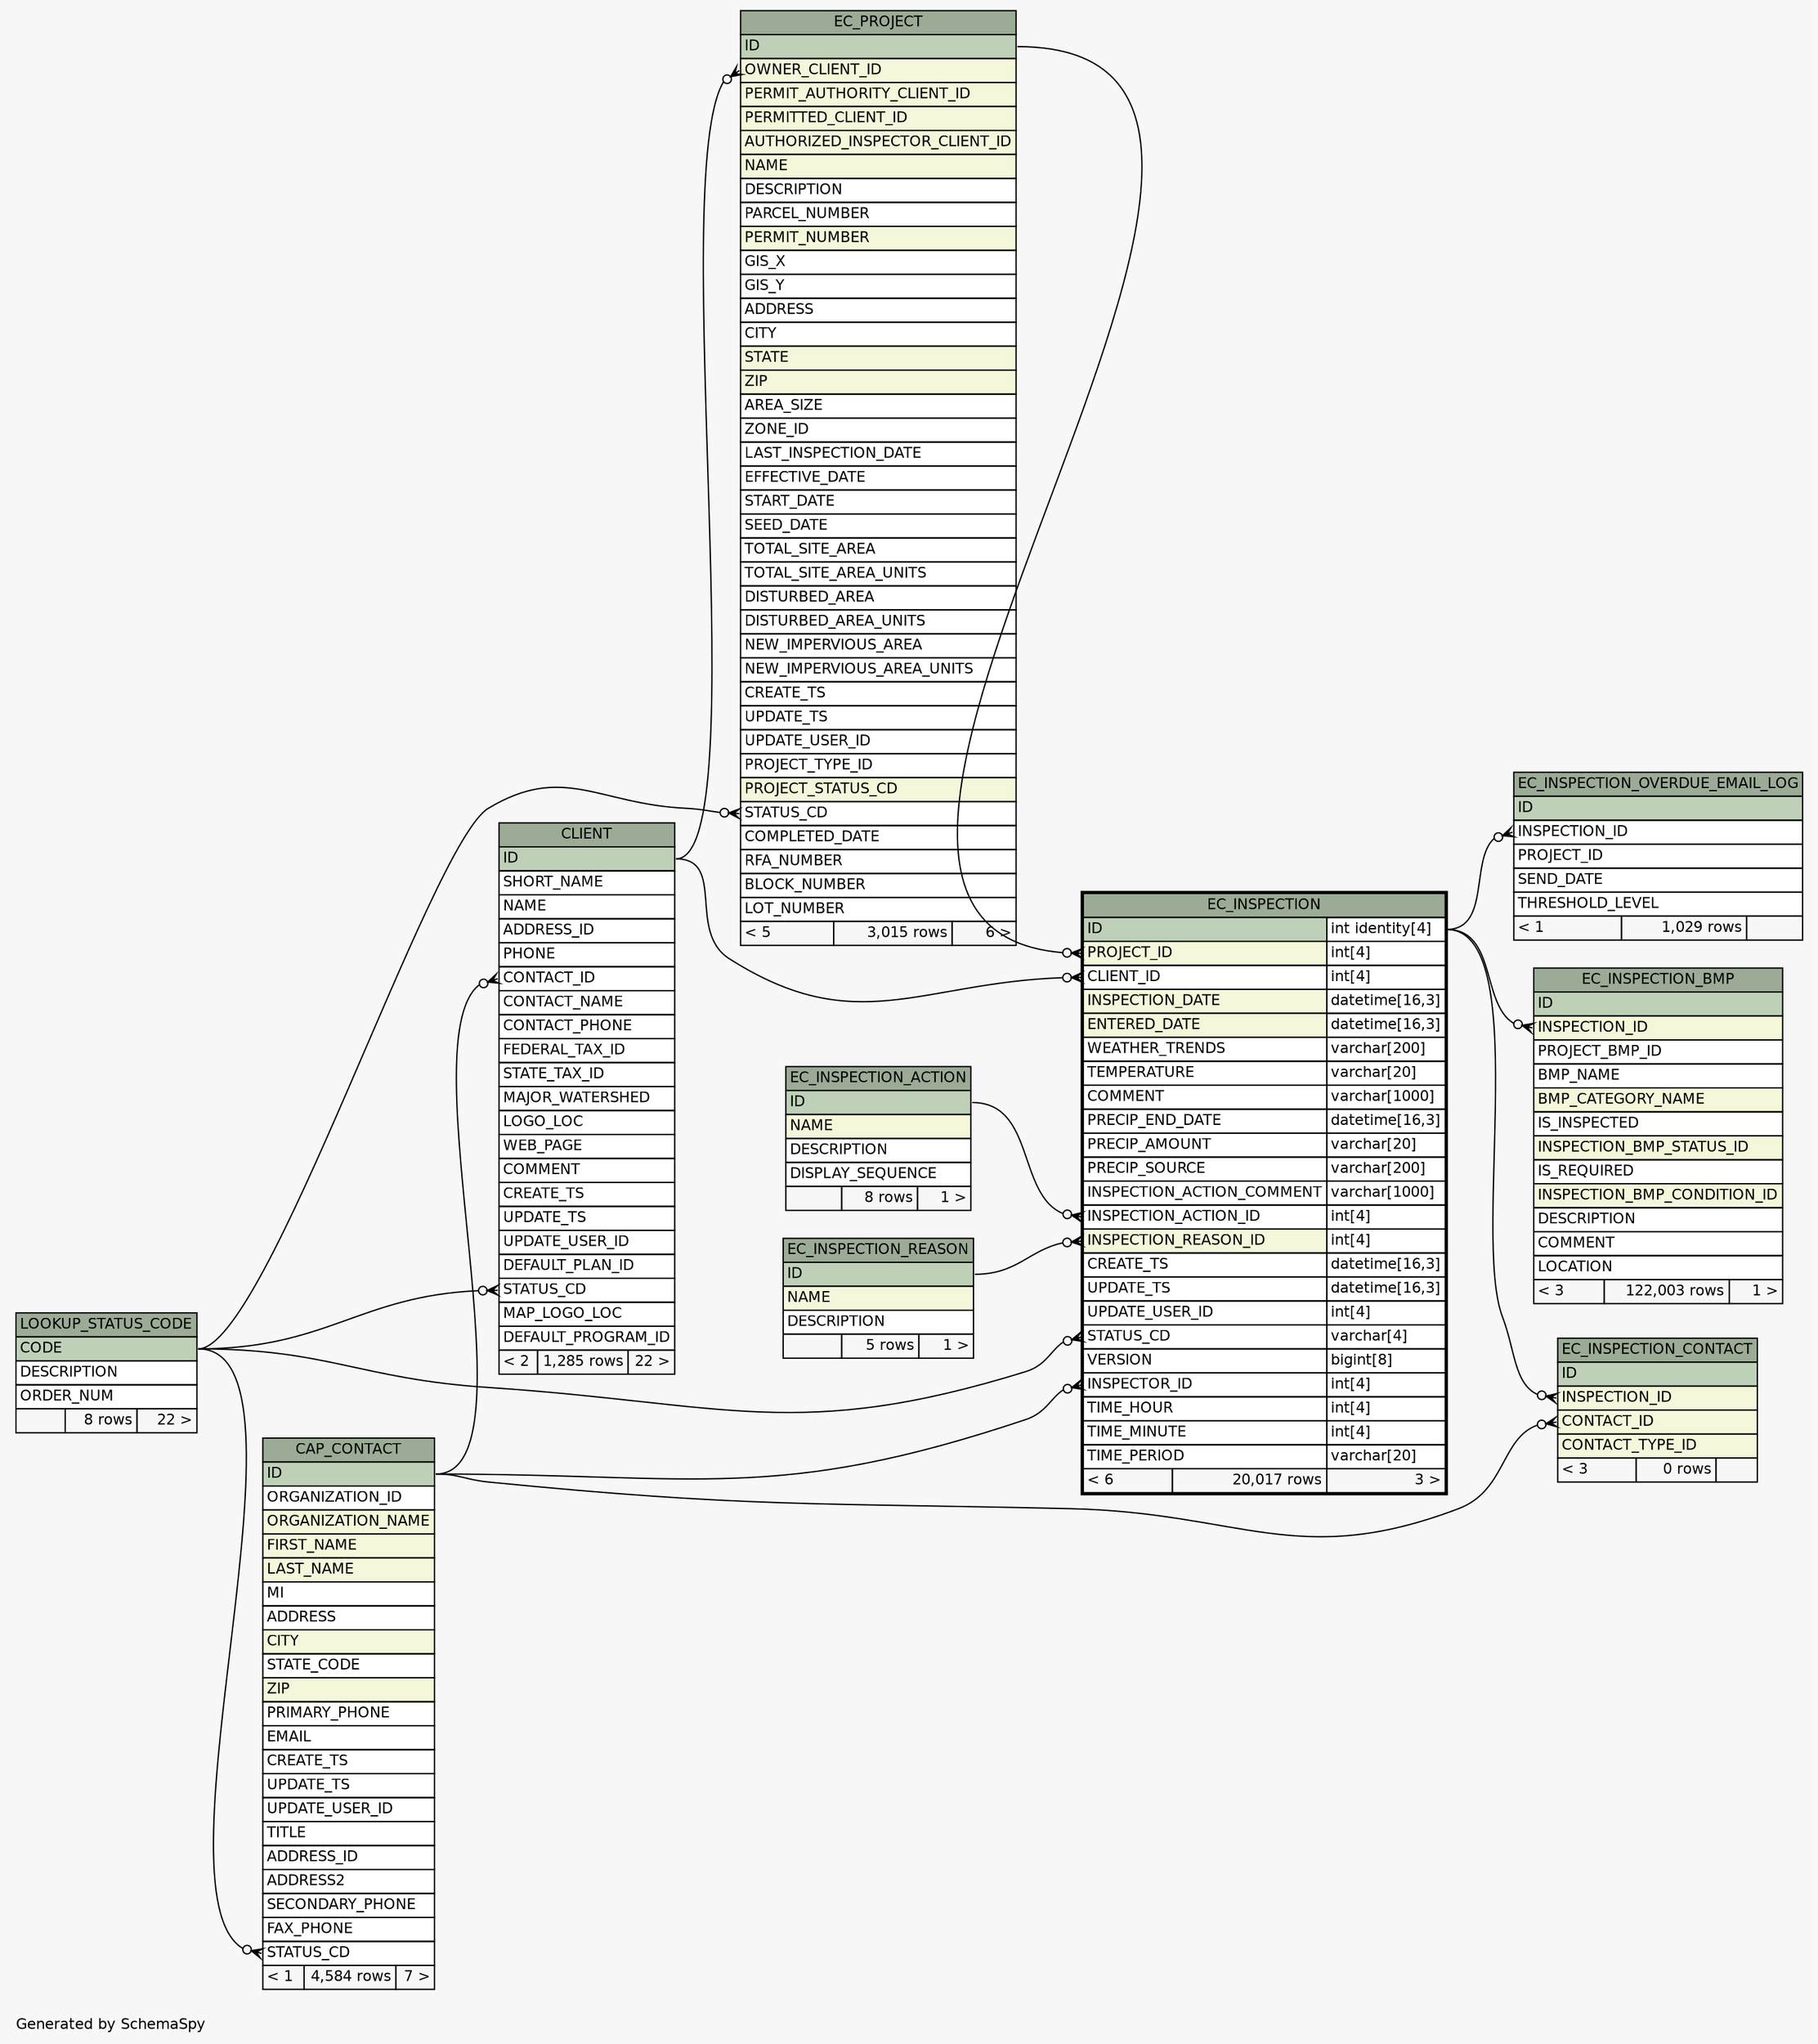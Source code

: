 // dot 2.28.0 on Windows 7 6.1
// SchemaSpy rev 590
digraph "oneDegreeRelationshipsDiagram" {
  graph [
    rankdir="RL"
    bgcolor="#f7f7f7"
    label="\nGenerated by SchemaSpy"
    labeljust="l"
    nodesep="0.18"
    ranksep="0.46"
    fontname="Helvetica"
    fontsize="11"
  ];
  node [
    fontname="Helvetica"
    fontsize="11"
    shape="plaintext"
  ];
  edge [
    arrowsize="0.8"
  ];
  "CAP_CONTACT":"STATUS_CD":w -> "LOOKUP_STATUS_CODE":"CODE":e [arrowhead=none dir=back arrowtail=crowodot];
  "CLIENT":"CONTACT_ID":w -> "CAP_CONTACT":"ID":e [arrowhead=none dir=back arrowtail=crowodot];
  "CLIENT":"STATUS_CD":w -> "LOOKUP_STATUS_CODE":"CODE":e [arrowhead=none dir=back arrowtail=crowodot];
  "EC_INSPECTION":"CLIENT_ID":w -> "CLIENT":"ID":e [arrowhead=none dir=back arrowtail=crowodot];
  "EC_INSPECTION":"INSPECTION_ACTION_ID":w -> "EC_INSPECTION_ACTION":"ID":e [arrowhead=none dir=back arrowtail=crowodot];
  "EC_INSPECTION":"INSPECTION_REASON_ID":w -> "EC_INSPECTION_REASON":"ID":e [arrowhead=none dir=back arrowtail=crowodot];
  "EC_INSPECTION":"INSPECTOR_ID":w -> "CAP_CONTACT":"ID":e [arrowhead=none dir=back arrowtail=crowodot];
  "EC_INSPECTION":"PROJECT_ID":w -> "EC_PROJECT":"ID":e [arrowhead=none dir=back arrowtail=crowodot];
  "EC_INSPECTION":"STATUS_CD":w -> "LOOKUP_STATUS_CODE":"CODE":e [arrowhead=none dir=back arrowtail=crowodot];
  "EC_INSPECTION_BMP":"INSPECTION_ID":w -> "EC_INSPECTION":"ID.type":e [arrowhead=none dir=back arrowtail=crowodot];
  "EC_INSPECTION_CONTACT":"CONTACT_ID":w -> "CAP_CONTACT":"ID":e [arrowhead=none dir=back arrowtail=crowodot];
  "EC_INSPECTION_CONTACT":"INSPECTION_ID":w -> "EC_INSPECTION":"ID.type":e [arrowhead=none dir=back arrowtail=crowodot];
  "EC_INSPECTION_OVERDUE_EMAIL_LOG":"INSPECTION_ID":w -> "EC_INSPECTION":"ID.type":e [arrowhead=none dir=back arrowtail=crowodot];
  "EC_PROJECT":"OWNER_CLIENT_ID":w -> "CLIENT":"ID":e [arrowhead=none dir=back arrowtail=crowodot];
  "EC_PROJECT":"STATUS_CD":w -> "LOOKUP_STATUS_CODE":"CODE":e [arrowhead=none dir=back arrowtail=crowodot];
  "CAP_CONTACT" [
    label=<
    <TABLE BORDER="0" CELLBORDER="1" CELLSPACING="0" BGCOLOR="#ffffff">
      <TR><TD COLSPAN="3" BGCOLOR="#9bab96" ALIGN="CENTER">CAP_CONTACT</TD></TR>
      <TR><TD PORT="ID" COLSPAN="3" BGCOLOR="#bed1b8" ALIGN="LEFT">ID</TD></TR>
      <TR><TD PORT="ORGANIZATION_ID" COLSPAN="3" ALIGN="LEFT">ORGANIZATION_ID</TD></TR>
      <TR><TD PORT="ORGANIZATION_NAME" COLSPAN="3" BGCOLOR="#f4f7da" ALIGN="LEFT">ORGANIZATION_NAME</TD></TR>
      <TR><TD PORT="FIRST_NAME" COLSPAN="3" BGCOLOR="#f4f7da" ALIGN="LEFT">FIRST_NAME</TD></TR>
      <TR><TD PORT="LAST_NAME" COLSPAN="3" BGCOLOR="#f4f7da" ALIGN="LEFT">LAST_NAME</TD></TR>
      <TR><TD PORT="MI" COLSPAN="3" ALIGN="LEFT">MI</TD></TR>
      <TR><TD PORT="ADDRESS" COLSPAN="3" ALIGN="LEFT">ADDRESS</TD></TR>
      <TR><TD PORT="CITY" COLSPAN="3" BGCOLOR="#f4f7da" ALIGN="LEFT">CITY</TD></TR>
      <TR><TD PORT="STATE_CODE" COLSPAN="3" ALIGN="LEFT">STATE_CODE</TD></TR>
      <TR><TD PORT="ZIP" COLSPAN="3" BGCOLOR="#f4f7da" ALIGN="LEFT">ZIP</TD></TR>
      <TR><TD PORT="PRIMARY_PHONE" COLSPAN="3" ALIGN="LEFT">PRIMARY_PHONE</TD></TR>
      <TR><TD PORT="EMAIL" COLSPAN="3" ALIGN="LEFT">EMAIL</TD></TR>
      <TR><TD PORT="CREATE_TS" COLSPAN="3" ALIGN="LEFT">CREATE_TS</TD></TR>
      <TR><TD PORT="UPDATE_TS" COLSPAN="3" ALIGN="LEFT">UPDATE_TS</TD></TR>
      <TR><TD PORT="UPDATE_USER_ID" COLSPAN="3" ALIGN="LEFT">UPDATE_USER_ID</TD></TR>
      <TR><TD PORT="TITLE" COLSPAN="3" ALIGN="LEFT">TITLE</TD></TR>
      <TR><TD PORT="ADDRESS_ID" COLSPAN="3" ALIGN="LEFT">ADDRESS_ID</TD></TR>
      <TR><TD PORT="ADDRESS2" COLSPAN="3" ALIGN="LEFT">ADDRESS2</TD></TR>
      <TR><TD PORT="SECONDARY_PHONE" COLSPAN="3" ALIGN="LEFT">SECONDARY_PHONE</TD></TR>
      <TR><TD PORT="FAX_PHONE" COLSPAN="3" ALIGN="LEFT">FAX_PHONE</TD></TR>
      <TR><TD PORT="STATUS_CD" COLSPAN="3" ALIGN="LEFT">STATUS_CD</TD></TR>
      <TR><TD ALIGN="LEFT" BGCOLOR="#f7f7f7">&lt; 1</TD><TD ALIGN="RIGHT" BGCOLOR="#f7f7f7">4,584 rows</TD><TD ALIGN="RIGHT" BGCOLOR="#f7f7f7">7 &gt;</TD></TR>
    </TABLE>>
    URL="CAP_CONTACT.html"
    tooltip="CAP_CONTACT"
  ];
  "CLIENT" [
    label=<
    <TABLE BORDER="0" CELLBORDER="1" CELLSPACING="0" BGCOLOR="#ffffff">
      <TR><TD COLSPAN="3" BGCOLOR="#9bab96" ALIGN="CENTER">CLIENT</TD></TR>
      <TR><TD PORT="ID" COLSPAN="3" BGCOLOR="#bed1b8" ALIGN="LEFT">ID</TD></TR>
      <TR><TD PORT="SHORT_NAME" COLSPAN="3" ALIGN="LEFT">SHORT_NAME</TD></TR>
      <TR><TD PORT="NAME" COLSPAN="3" ALIGN="LEFT">NAME</TD></TR>
      <TR><TD PORT="ADDRESS_ID" COLSPAN="3" ALIGN="LEFT">ADDRESS_ID</TD></TR>
      <TR><TD PORT="PHONE" COLSPAN="3" ALIGN="LEFT">PHONE</TD></TR>
      <TR><TD PORT="CONTACT_ID" COLSPAN="3" ALIGN="LEFT">CONTACT_ID</TD></TR>
      <TR><TD PORT="CONTACT_NAME" COLSPAN="3" ALIGN="LEFT">CONTACT_NAME</TD></TR>
      <TR><TD PORT="CONTACT_PHONE" COLSPAN="3" ALIGN="LEFT">CONTACT_PHONE</TD></TR>
      <TR><TD PORT="FEDERAL_TAX_ID" COLSPAN="3" ALIGN="LEFT">FEDERAL_TAX_ID</TD></TR>
      <TR><TD PORT="STATE_TAX_ID" COLSPAN="3" ALIGN="LEFT">STATE_TAX_ID</TD></TR>
      <TR><TD PORT="MAJOR_WATERSHED" COLSPAN="3" ALIGN="LEFT">MAJOR_WATERSHED</TD></TR>
      <TR><TD PORT="LOGO_LOC" COLSPAN="3" ALIGN="LEFT">LOGO_LOC</TD></TR>
      <TR><TD PORT="WEB_PAGE" COLSPAN="3" ALIGN="LEFT">WEB_PAGE</TD></TR>
      <TR><TD PORT="COMMENT" COLSPAN="3" ALIGN="LEFT">COMMENT</TD></TR>
      <TR><TD PORT="CREATE_TS" COLSPAN="3" ALIGN="LEFT">CREATE_TS</TD></TR>
      <TR><TD PORT="UPDATE_TS" COLSPAN="3" ALIGN="LEFT">UPDATE_TS</TD></TR>
      <TR><TD PORT="UPDATE_USER_ID" COLSPAN="3" ALIGN="LEFT">UPDATE_USER_ID</TD></TR>
      <TR><TD PORT="DEFAULT_PLAN_ID" COLSPAN="3" ALIGN="LEFT">DEFAULT_PLAN_ID</TD></TR>
      <TR><TD PORT="STATUS_CD" COLSPAN="3" ALIGN="LEFT">STATUS_CD</TD></TR>
      <TR><TD PORT="MAP_LOGO_LOC" COLSPAN="3" ALIGN="LEFT">MAP_LOGO_LOC</TD></TR>
      <TR><TD PORT="DEFAULT_PROGRAM_ID" COLSPAN="3" ALIGN="LEFT">DEFAULT_PROGRAM_ID</TD></TR>
      <TR><TD ALIGN="LEFT" BGCOLOR="#f7f7f7">&lt; 2</TD><TD ALIGN="RIGHT" BGCOLOR="#f7f7f7">1,285 rows</TD><TD ALIGN="RIGHT" BGCOLOR="#f7f7f7">22 &gt;</TD></TR>
    </TABLE>>
    URL="CLIENT.html"
    tooltip="CLIENT"
  ];
  "EC_INSPECTION" [
    label=<
    <TABLE BORDER="2" CELLBORDER="1" CELLSPACING="0" BGCOLOR="#ffffff">
      <TR><TD COLSPAN="3" BGCOLOR="#9bab96" ALIGN="CENTER">EC_INSPECTION</TD></TR>
      <TR><TD PORT="ID" COLSPAN="2" BGCOLOR="#bed1b8" ALIGN="LEFT">ID</TD><TD PORT="ID.type" ALIGN="LEFT">int identity[4]</TD></TR>
      <TR><TD PORT="PROJECT_ID" COLSPAN="2" BGCOLOR="#f4f7da" ALIGN="LEFT">PROJECT_ID</TD><TD PORT="PROJECT_ID.type" ALIGN="LEFT">int[4]</TD></TR>
      <TR><TD PORT="CLIENT_ID" COLSPAN="2" ALIGN="LEFT">CLIENT_ID</TD><TD PORT="CLIENT_ID.type" ALIGN="LEFT">int[4]</TD></TR>
      <TR><TD PORT="INSPECTION_DATE" COLSPAN="2" BGCOLOR="#f4f7da" ALIGN="LEFT">INSPECTION_DATE</TD><TD PORT="INSPECTION_DATE.type" ALIGN="LEFT">datetime[16,3]</TD></TR>
      <TR><TD PORT="ENTERED_DATE" COLSPAN="2" BGCOLOR="#f4f7da" ALIGN="LEFT">ENTERED_DATE</TD><TD PORT="ENTERED_DATE.type" ALIGN="LEFT">datetime[16,3]</TD></TR>
      <TR><TD PORT="WEATHER_TRENDS" COLSPAN="2" ALIGN="LEFT">WEATHER_TRENDS</TD><TD PORT="WEATHER_TRENDS.type" ALIGN="LEFT">varchar[200]</TD></TR>
      <TR><TD PORT="TEMPERATURE" COLSPAN="2" ALIGN="LEFT">TEMPERATURE</TD><TD PORT="TEMPERATURE.type" ALIGN="LEFT">varchar[20]</TD></TR>
      <TR><TD PORT="COMMENT" COLSPAN="2" ALIGN="LEFT">COMMENT</TD><TD PORT="COMMENT.type" ALIGN="LEFT">varchar[1000]</TD></TR>
      <TR><TD PORT="PRECIP_END_DATE" COLSPAN="2" ALIGN="LEFT">PRECIP_END_DATE</TD><TD PORT="PRECIP_END_DATE.type" ALIGN="LEFT">datetime[16,3]</TD></TR>
      <TR><TD PORT="PRECIP_AMOUNT" COLSPAN="2" ALIGN="LEFT">PRECIP_AMOUNT</TD><TD PORT="PRECIP_AMOUNT.type" ALIGN="LEFT">varchar[20]</TD></TR>
      <TR><TD PORT="PRECIP_SOURCE" COLSPAN="2" ALIGN="LEFT">PRECIP_SOURCE</TD><TD PORT="PRECIP_SOURCE.type" ALIGN="LEFT">varchar[200]</TD></TR>
      <TR><TD PORT="INSPECTION_ACTION_COMMENT" COLSPAN="2" ALIGN="LEFT">INSPECTION_ACTION_COMMENT</TD><TD PORT="INSPECTION_ACTION_COMMENT.type" ALIGN="LEFT">varchar[1000]</TD></TR>
      <TR><TD PORT="INSPECTION_ACTION_ID" COLSPAN="2" ALIGN="LEFT">INSPECTION_ACTION_ID</TD><TD PORT="INSPECTION_ACTION_ID.type" ALIGN="LEFT">int[4]</TD></TR>
      <TR><TD PORT="INSPECTION_REASON_ID" COLSPAN="2" BGCOLOR="#f4f7da" ALIGN="LEFT">INSPECTION_REASON_ID</TD><TD PORT="INSPECTION_REASON_ID.type" ALIGN="LEFT">int[4]</TD></TR>
      <TR><TD PORT="CREATE_TS" COLSPAN="2" ALIGN="LEFT">CREATE_TS</TD><TD PORT="CREATE_TS.type" ALIGN="LEFT">datetime[16,3]</TD></TR>
      <TR><TD PORT="UPDATE_TS" COLSPAN="2" ALIGN="LEFT">UPDATE_TS</TD><TD PORT="UPDATE_TS.type" ALIGN="LEFT">datetime[16,3]</TD></TR>
      <TR><TD PORT="UPDATE_USER_ID" COLSPAN="2" ALIGN="LEFT">UPDATE_USER_ID</TD><TD PORT="UPDATE_USER_ID.type" ALIGN="LEFT">int[4]</TD></TR>
      <TR><TD PORT="STATUS_CD" COLSPAN="2" ALIGN="LEFT">STATUS_CD</TD><TD PORT="STATUS_CD.type" ALIGN="LEFT">varchar[4]</TD></TR>
      <TR><TD PORT="VERSION" COLSPAN="2" ALIGN="LEFT">VERSION</TD><TD PORT="VERSION.type" ALIGN="LEFT">bigint[8]</TD></TR>
      <TR><TD PORT="INSPECTOR_ID" COLSPAN="2" ALIGN="LEFT">INSPECTOR_ID</TD><TD PORT="INSPECTOR_ID.type" ALIGN="LEFT">int[4]</TD></TR>
      <TR><TD PORT="TIME_HOUR" COLSPAN="2" ALIGN="LEFT">TIME_HOUR</TD><TD PORT="TIME_HOUR.type" ALIGN="LEFT">int[4]</TD></TR>
      <TR><TD PORT="TIME_MINUTE" COLSPAN="2" ALIGN="LEFT">TIME_MINUTE</TD><TD PORT="TIME_MINUTE.type" ALIGN="LEFT">int[4]</TD></TR>
      <TR><TD PORT="TIME_PERIOD" COLSPAN="2" ALIGN="LEFT">TIME_PERIOD</TD><TD PORT="TIME_PERIOD.type" ALIGN="LEFT">varchar[20]</TD></TR>
      <TR><TD ALIGN="LEFT" BGCOLOR="#f7f7f7">&lt; 6</TD><TD ALIGN="RIGHT" BGCOLOR="#f7f7f7">20,017 rows</TD><TD ALIGN="RIGHT" BGCOLOR="#f7f7f7">3 &gt;</TD></TR>
    </TABLE>>
    URL="EC_INSPECTION.html"
    tooltip="EC_INSPECTION"
  ];
  "EC_INSPECTION_ACTION" [
    label=<
    <TABLE BORDER="0" CELLBORDER="1" CELLSPACING="0" BGCOLOR="#ffffff">
      <TR><TD COLSPAN="3" BGCOLOR="#9bab96" ALIGN="CENTER">EC_INSPECTION_ACTION</TD></TR>
      <TR><TD PORT="ID" COLSPAN="3" BGCOLOR="#bed1b8" ALIGN="LEFT">ID</TD></TR>
      <TR><TD PORT="NAME" COLSPAN="3" BGCOLOR="#f4f7da" ALIGN="LEFT">NAME</TD></TR>
      <TR><TD PORT="DESCRIPTION" COLSPAN="3" ALIGN="LEFT">DESCRIPTION</TD></TR>
      <TR><TD PORT="DISPLAY_SEQUENCE" COLSPAN="3" ALIGN="LEFT">DISPLAY_SEQUENCE</TD></TR>
      <TR><TD ALIGN="LEFT" BGCOLOR="#f7f7f7">  </TD><TD ALIGN="RIGHT" BGCOLOR="#f7f7f7">8 rows</TD><TD ALIGN="RIGHT" BGCOLOR="#f7f7f7">1 &gt;</TD></TR>
    </TABLE>>
    URL="EC_INSPECTION_ACTION.html"
    tooltip="EC_INSPECTION_ACTION"
  ];
  "EC_INSPECTION_BMP" [
    label=<
    <TABLE BORDER="0" CELLBORDER="1" CELLSPACING="0" BGCOLOR="#ffffff">
      <TR><TD COLSPAN="3" BGCOLOR="#9bab96" ALIGN="CENTER">EC_INSPECTION_BMP</TD></TR>
      <TR><TD PORT="ID" COLSPAN="3" BGCOLOR="#bed1b8" ALIGN="LEFT">ID</TD></TR>
      <TR><TD PORT="INSPECTION_ID" COLSPAN="3" BGCOLOR="#f4f7da" ALIGN="LEFT">INSPECTION_ID</TD></TR>
      <TR><TD PORT="PROJECT_BMP_ID" COLSPAN="3" ALIGN="LEFT">PROJECT_BMP_ID</TD></TR>
      <TR><TD PORT="BMP_NAME" COLSPAN="3" ALIGN="LEFT">BMP_NAME</TD></TR>
      <TR><TD PORT="BMP_CATEGORY_NAME" COLSPAN="3" BGCOLOR="#f4f7da" ALIGN="LEFT">BMP_CATEGORY_NAME</TD></TR>
      <TR><TD PORT="IS_INSPECTED" COLSPAN="3" ALIGN="LEFT">IS_INSPECTED</TD></TR>
      <TR><TD PORT="INSPECTION_BMP_STATUS_ID" COLSPAN="3" BGCOLOR="#f4f7da" ALIGN="LEFT">INSPECTION_BMP_STATUS_ID</TD></TR>
      <TR><TD PORT="IS_REQUIRED" COLSPAN="3" ALIGN="LEFT">IS_REQUIRED</TD></TR>
      <TR><TD PORT="INSPECTION_BMP_CONDITION_ID" COLSPAN="3" BGCOLOR="#f4f7da" ALIGN="LEFT">INSPECTION_BMP_CONDITION_ID</TD></TR>
      <TR><TD PORT="DESCRIPTION" COLSPAN="3" ALIGN="LEFT">DESCRIPTION</TD></TR>
      <TR><TD PORT="COMMENT" COLSPAN="3" ALIGN="LEFT">COMMENT</TD></TR>
      <TR><TD PORT="LOCATION" COLSPAN="3" ALIGN="LEFT">LOCATION</TD></TR>
      <TR><TD ALIGN="LEFT" BGCOLOR="#f7f7f7">&lt; 3</TD><TD ALIGN="RIGHT" BGCOLOR="#f7f7f7">122,003 rows</TD><TD ALIGN="RIGHT" BGCOLOR="#f7f7f7">1 &gt;</TD></TR>
    </TABLE>>
    URL="EC_INSPECTION_BMP.html"
    tooltip="EC_INSPECTION_BMP"
  ];
  "EC_INSPECTION_CONTACT" [
    label=<
    <TABLE BORDER="0" CELLBORDER="1" CELLSPACING="0" BGCOLOR="#ffffff">
      <TR><TD COLSPAN="3" BGCOLOR="#9bab96" ALIGN="CENTER">EC_INSPECTION_CONTACT</TD></TR>
      <TR><TD PORT="ID" COLSPAN="3" BGCOLOR="#bed1b8" ALIGN="LEFT">ID</TD></TR>
      <TR><TD PORT="INSPECTION_ID" COLSPAN="3" BGCOLOR="#f4f7da" ALIGN="LEFT">INSPECTION_ID</TD></TR>
      <TR><TD PORT="CONTACT_ID" COLSPAN="3" BGCOLOR="#f4f7da" ALIGN="LEFT">CONTACT_ID</TD></TR>
      <TR><TD PORT="CONTACT_TYPE_ID" COLSPAN="3" BGCOLOR="#f4f7da" ALIGN="LEFT">CONTACT_TYPE_ID</TD></TR>
      <TR><TD ALIGN="LEFT" BGCOLOR="#f7f7f7">&lt; 3</TD><TD ALIGN="RIGHT" BGCOLOR="#f7f7f7">0 rows</TD><TD ALIGN="RIGHT" BGCOLOR="#f7f7f7">  </TD></TR>
    </TABLE>>
    URL="EC_INSPECTION_CONTACT.html"
    tooltip="EC_INSPECTION_CONTACT"
  ];
  "EC_INSPECTION_OVERDUE_EMAIL_LOG" [
    label=<
    <TABLE BORDER="0" CELLBORDER="1" CELLSPACING="0" BGCOLOR="#ffffff">
      <TR><TD COLSPAN="3" BGCOLOR="#9bab96" ALIGN="CENTER">EC_INSPECTION_OVERDUE_EMAIL_LOG</TD></TR>
      <TR><TD PORT="ID" COLSPAN="3" BGCOLOR="#bed1b8" ALIGN="LEFT">ID</TD></TR>
      <TR><TD PORT="INSPECTION_ID" COLSPAN="3" ALIGN="LEFT">INSPECTION_ID</TD></TR>
      <TR><TD PORT="PROJECT_ID" COLSPAN="3" ALIGN="LEFT">PROJECT_ID</TD></TR>
      <TR><TD PORT="SEND_DATE" COLSPAN="3" ALIGN="LEFT">SEND_DATE</TD></TR>
      <TR><TD PORT="THRESHOLD_LEVEL" COLSPAN="3" ALIGN="LEFT">THRESHOLD_LEVEL</TD></TR>
      <TR><TD ALIGN="LEFT" BGCOLOR="#f7f7f7">&lt; 1</TD><TD ALIGN="RIGHT" BGCOLOR="#f7f7f7">1,029 rows</TD><TD ALIGN="RIGHT" BGCOLOR="#f7f7f7">  </TD></TR>
    </TABLE>>
    URL="EC_INSPECTION_OVERDUE_EMAIL_LOG.html"
    tooltip="EC_INSPECTION_OVERDUE_EMAIL_LOG"
  ];
  "EC_INSPECTION_REASON" [
    label=<
    <TABLE BORDER="0" CELLBORDER="1" CELLSPACING="0" BGCOLOR="#ffffff">
      <TR><TD COLSPAN="3" BGCOLOR="#9bab96" ALIGN="CENTER">EC_INSPECTION_REASON</TD></TR>
      <TR><TD PORT="ID" COLSPAN="3" BGCOLOR="#bed1b8" ALIGN="LEFT">ID</TD></TR>
      <TR><TD PORT="NAME" COLSPAN="3" BGCOLOR="#f4f7da" ALIGN="LEFT">NAME</TD></TR>
      <TR><TD PORT="DESCRIPTION" COLSPAN="3" ALIGN="LEFT">DESCRIPTION</TD></TR>
      <TR><TD ALIGN="LEFT" BGCOLOR="#f7f7f7">  </TD><TD ALIGN="RIGHT" BGCOLOR="#f7f7f7">5 rows</TD><TD ALIGN="RIGHT" BGCOLOR="#f7f7f7">1 &gt;</TD></TR>
    </TABLE>>
    URL="EC_INSPECTION_REASON.html"
    tooltip="EC_INSPECTION_REASON"
  ];
  "EC_PROJECT" [
    label=<
    <TABLE BORDER="0" CELLBORDER="1" CELLSPACING="0" BGCOLOR="#ffffff">
      <TR><TD COLSPAN="3" BGCOLOR="#9bab96" ALIGN="CENTER">EC_PROJECT</TD></TR>
      <TR><TD PORT="ID" COLSPAN="3" BGCOLOR="#bed1b8" ALIGN="LEFT">ID</TD></TR>
      <TR><TD PORT="OWNER_CLIENT_ID" COLSPAN="3" BGCOLOR="#f4f7da" ALIGN="LEFT">OWNER_CLIENT_ID</TD></TR>
      <TR><TD PORT="PERMIT_AUTHORITY_CLIENT_ID" COLSPAN="3" BGCOLOR="#f4f7da" ALIGN="LEFT">PERMIT_AUTHORITY_CLIENT_ID</TD></TR>
      <TR><TD PORT="PERMITTED_CLIENT_ID" COLSPAN="3" BGCOLOR="#f4f7da" ALIGN="LEFT">PERMITTED_CLIENT_ID</TD></TR>
      <TR><TD PORT="AUTHORIZED_INSPECTOR_CLIENT_ID" COLSPAN="3" BGCOLOR="#f4f7da" ALIGN="LEFT">AUTHORIZED_INSPECTOR_CLIENT_ID</TD></TR>
      <TR><TD PORT="NAME" COLSPAN="3" BGCOLOR="#f4f7da" ALIGN="LEFT">NAME</TD></TR>
      <TR><TD PORT="DESCRIPTION" COLSPAN="3" ALIGN="LEFT">DESCRIPTION</TD></TR>
      <TR><TD PORT="PARCEL_NUMBER" COLSPAN="3" ALIGN="LEFT">PARCEL_NUMBER</TD></TR>
      <TR><TD PORT="PERMIT_NUMBER" COLSPAN="3" BGCOLOR="#f4f7da" ALIGN="LEFT">PERMIT_NUMBER</TD></TR>
      <TR><TD PORT="GIS_X" COLSPAN="3" ALIGN="LEFT">GIS_X</TD></TR>
      <TR><TD PORT="GIS_Y" COLSPAN="3" ALIGN="LEFT">GIS_Y</TD></TR>
      <TR><TD PORT="ADDRESS" COLSPAN="3" ALIGN="LEFT">ADDRESS</TD></TR>
      <TR><TD PORT="CITY" COLSPAN="3" ALIGN="LEFT">CITY</TD></TR>
      <TR><TD PORT="STATE" COLSPAN="3" BGCOLOR="#f4f7da" ALIGN="LEFT">STATE</TD></TR>
      <TR><TD PORT="ZIP" COLSPAN="3" BGCOLOR="#f4f7da" ALIGN="LEFT">ZIP</TD></TR>
      <TR><TD PORT="AREA_SIZE" COLSPAN="3" ALIGN="LEFT">AREA_SIZE</TD></TR>
      <TR><TD PORT="ZONE_ID" COLSPAN="3" ALIGN="LEFT">ZONE_ID</TD></TR>
      <TR><TD PORT="LAST_INSPECTION_DATE" COLSPAN="3" ALIGN="LEFT">LAST_INSPECTION_DATE</TD></TR>
      <TR><TD PORT="EFFECTIVE_DATE" COLSPAN="3" ALIGN="LEFT">EFFECTIVE_DATE</TD></TR>
      <TR><TD PORT="START_DATE" COLSPAN="3" ALIGN="LEFT">START_DATE</TD></TR>
      <TR><TD PORT="SEED_DATE" COLSPAN="3" ALIGN="LEFT">SEED_DATE</TD></TR>
      <TR><TD PORT="TOTAL_SITE_AREA" COLSPAN="3" ALIGN="LEFT">TOTAL_SITE_AREA</TD></TR>
      <TR><TD PORT="TOTAL_SITE_AREA_UNITS" COLSPAN="3" ALIGN="LEFT">TOTAL_SITE_AREA_UNITS</TD></TR>
      <TR><TD PORT="DISTURBED_AREA" COLSPAN="3" ALIGN="LEFT">DISTURBED_AREA</TD></TR>
      <TR><TD PORT="DISTURBED_AREA_UNITS" COLSPAN="3" ALIGN="LEFT">DISTURBED_AREA_UNITS</TD></TR>
      <TR><TD PORT="NEW_IMPERVIOUS_AREA" COLSPAN="3" ALIGN="LEFT">NEW_IMPERVIOUS_AREA</TD></TR>
      <TR><TD PORT="NEW_IMPERVIOUS_AREA_UNITS" COLSPAN="3" ALIGN="LEFT">NEW_IMPERVIOUS_AREA_UNITS</TD></TR>
      <TR><TD PORT="CREATE_TS" COLSPAN="3" ALIGN="LEFT">CREATE_TS</TD></TR>
      <TR><TD PORT="UPDATE_TS" COLSPAN="3" ALIGN="LEFT">UPDATE_TS</TD></TR>
      <TR><TD PORT="UPDATE_USER_ID" COLSPAN="3" ALIGN="LEFT">UPDATE_USER_ID</TD></TR>
      <TR><TD PORT="PROJECT_TYPE_ID" COLSPAN="3" ALIGN="LEFT">PROJECT_TYPE_ID</TD></TR>
      <TR><TD PORT="PROJECT_STATUS_CD" COLSPAN="3" BGCOLOR="#f4f7da" ALIGN="LEFT">PROJECT_STATUS_CD</TD></TR>
      <TR><TD PORT="STATUS_CD" COLSPAN="3" ALIGN="LEFT">STATUS_CD</TD></TR>
      <TR><TD PORT="COMPLETED_DATE" COLSPAN="3" ALIGN="LEFT">COMPLETED_DATE</TD></TR>
      <TR><TD PORT="RFA_NUMBER" COLSPAN="3" ALIGN="LEFT">RFA_NUMBER</TD></TR>
      <TR><TD PORT="BLOCK_NUMBER" COLSPAN="3" ALIGN="LEFT">BLOCK_NUMBER</TD></TR>
      <TR><TD PORT="LOT_NUMBER" COLSPAN="3" ALIGN="LEFT">LOT_NUMBER</TD></TR>
      <TR><TD ALIGN="LEFT" BGCOLOR="#f7f7f7">&lt; 5</TD><TD ALIGN="RIGHT" BGCOLOR="#f7f7f7">3,015 rows</TD><TD ALIGN="RIGHT" BGCOLOR="#f7f7f7">6 &gt;</TD></TR>
    </TABLE>>
    URL="EC_PROJECT.html"
    tooltip="EC_PROJECT"
  ];
  "LOOKUP_STATUS_CODE" [
    label=<
    <TABLE BORDER="0" CELLBORDER="1" CELLSPACING="0" BGCOLOR="#ffffff">
      <TR><TD COLSPAN="3" BGCOLOR="#9bab96" ALIGN="CENTER">LOOKUP_STATUS_CODE</TD></TR>
      <TR><TD PORT="CODE" COLSPAN="3" BGCOLOR="#bed1b8" ALIGN="LEFT">CODE</TD></TR>
      <TR><TD PORT="DESCRIPTION" COLSPAN="3" ALIGN="LEFT">DESCRIPTION</TD></TR>
      <TR><TD PORT="ORDER_NUM" COLSPAN="3" ALIGN="LEFT">ORDER_NUM</TD></TR>
      <TR><TD ALIGN="LEFT" BGCOLOR="#f7f7f7">  </TD><TD ALIGN="RIGHT" BGCOLOR="#f7f7f7">8 rows</TD><TD ALIGN="RIGHT" BGCOLOR="#f7f7f7">22 &gt;</TD></TR>
    </TABLE>>
    URL="LOOKUP_STATUS_CODE.html"
    tooltip="LOOKUP_STATUS_CODE"
  ];
}
